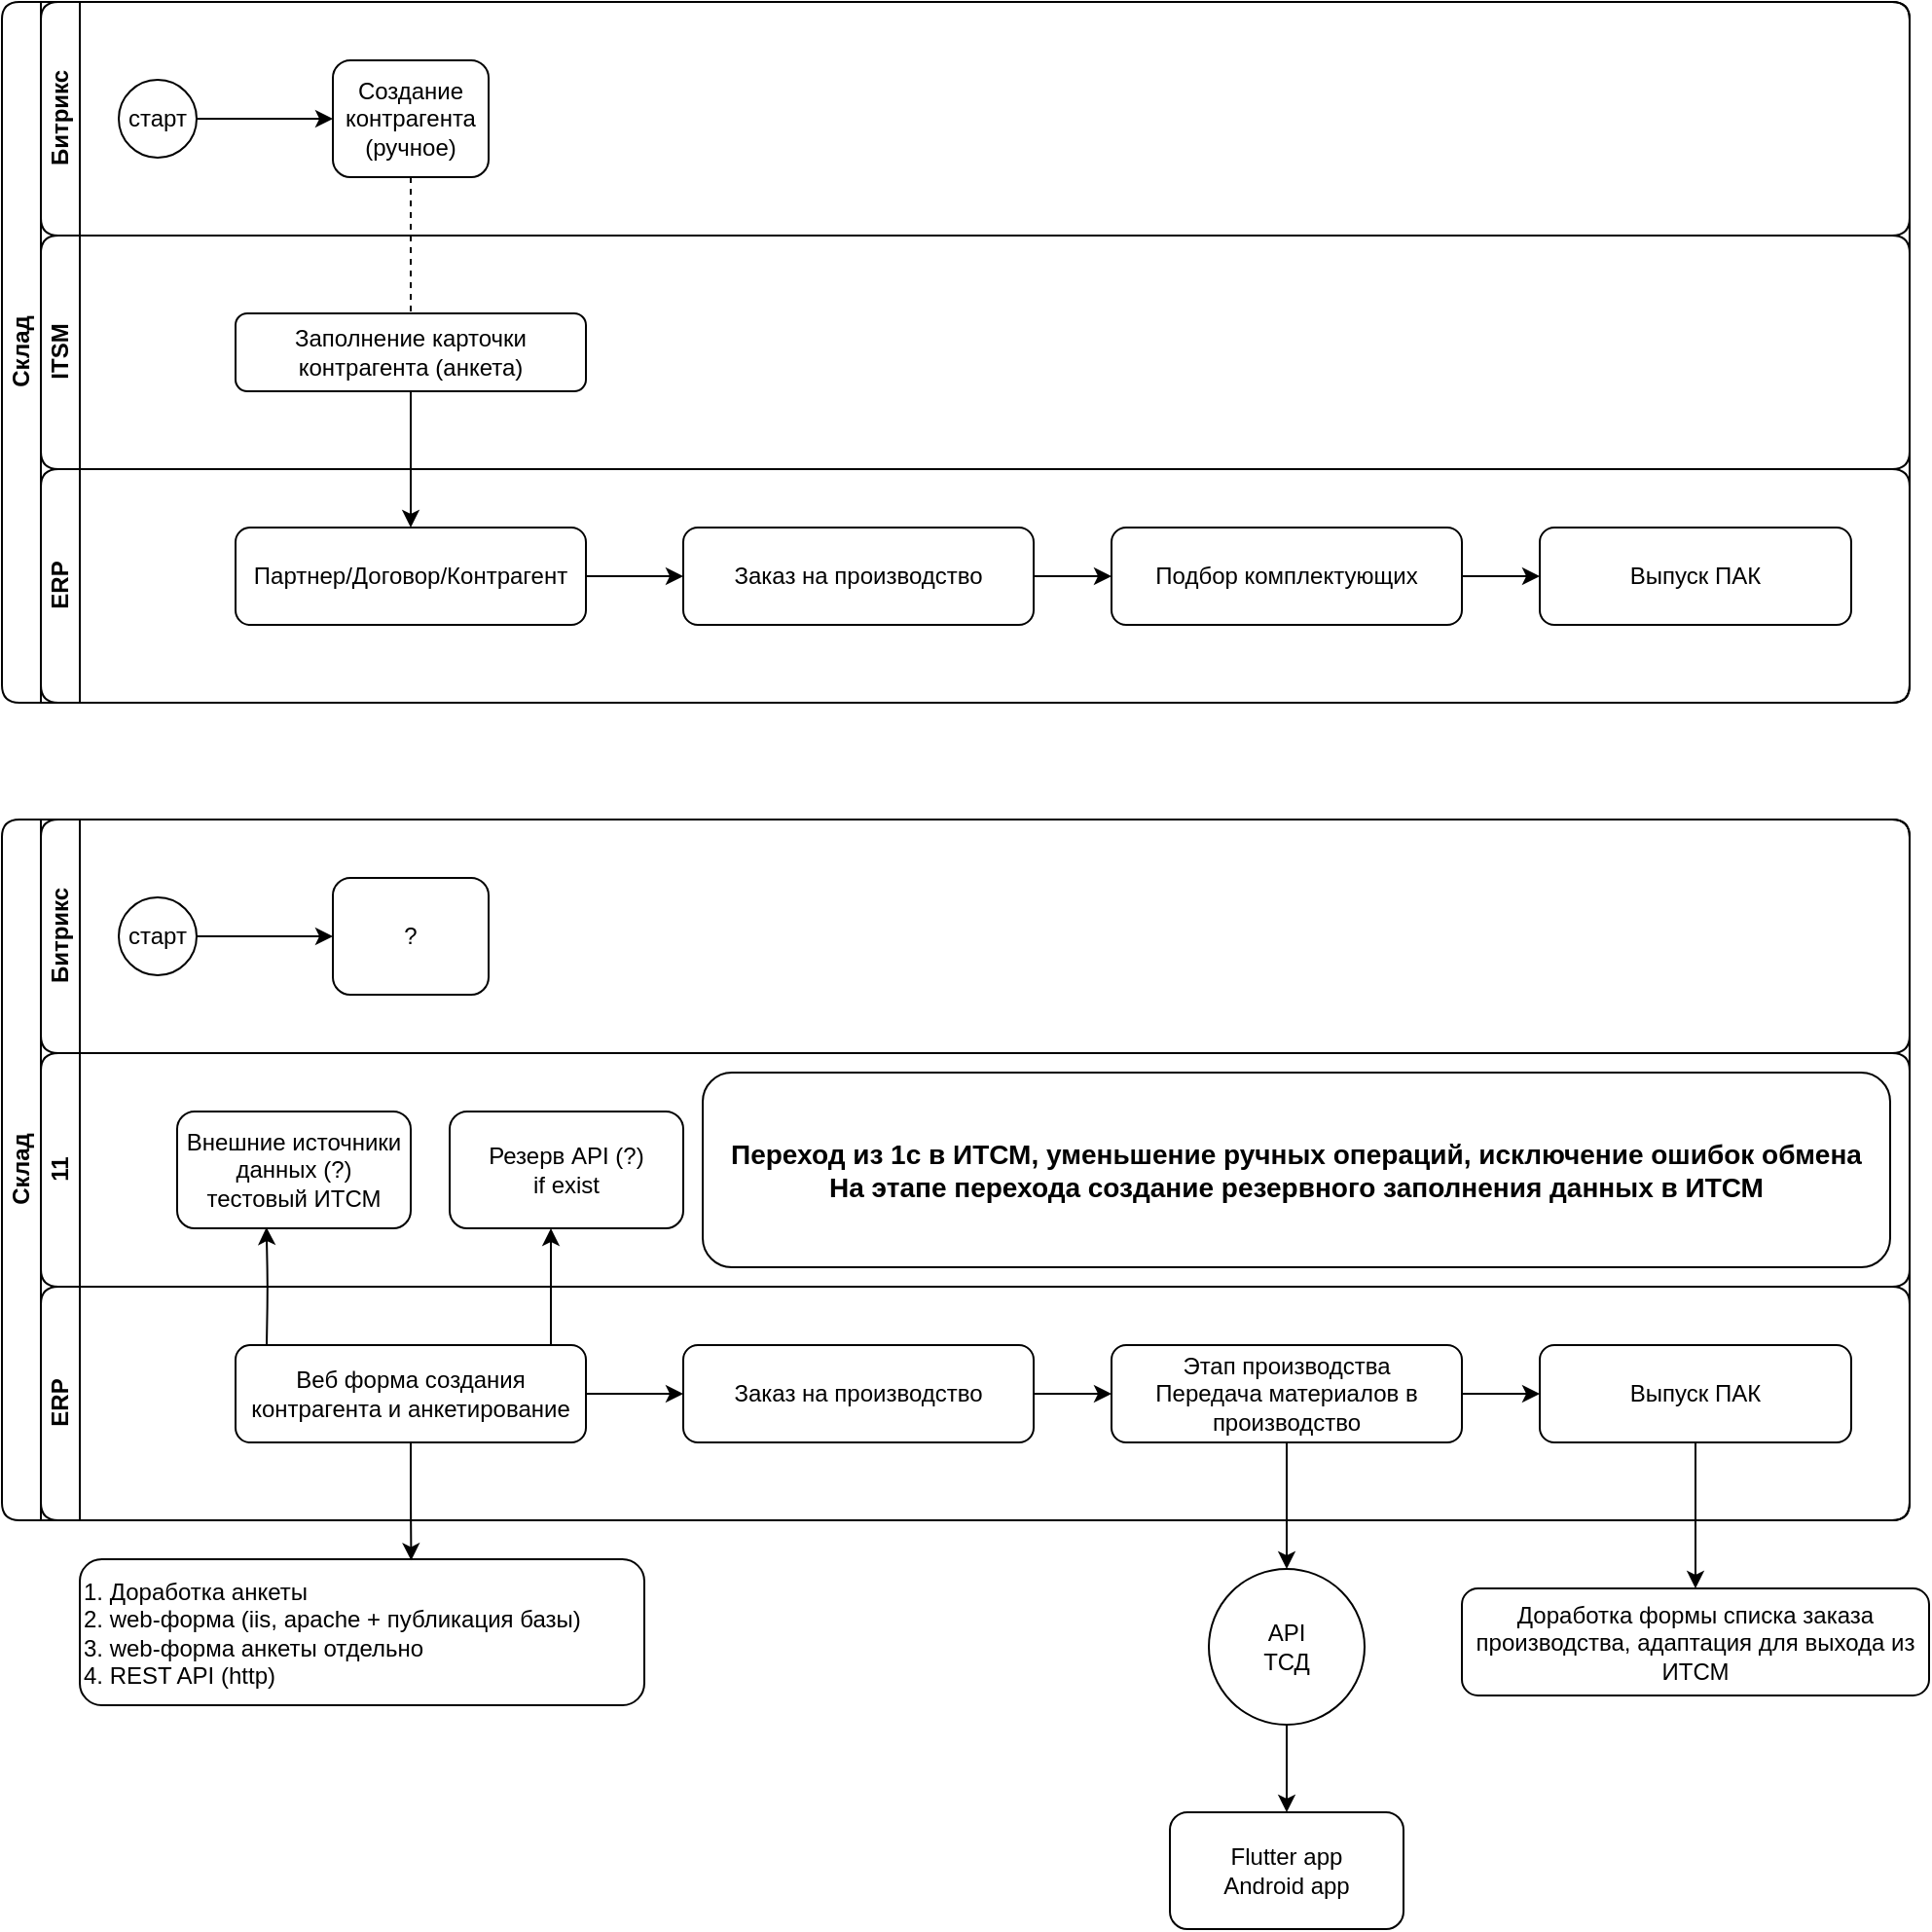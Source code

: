 <mxfile version="24.4.13" type="github">
  <diagram id="prtHgNgQTEPvFCAcTncT" name="Page-1">
    <mxGraphModel dx="1424" dy="823" grid="1" gridSize="10" guides="1" tooltips="1" connect="1" arrows="1" fold="1" page="1" pageScale="1" pageWidth="1169" pageHeight="827" math="0" shadow="0">
      <root>
        <mxCell id="0" />
        <mxCell id="1" parent="0" />
        <mxCell id="dNxyNK7c78bLwvsdeMH5-19" value="Склад" style="swimlane;html=1;childLayout=stackLayout;resizeParent=1;resizeParentMax=0;horizontal=0;startSize=20;horizontalStack=0;rounded=1;labelBackgroundColor=none;" parent="1" vertex="1">
          <mxGeometry x="10" y="120" width="980" height="360" as="geometry" />
        </mxCell>
        <mxCell id="dNxyNK7c78bLwvsdeMH5-27" value="" style="edgeStyle=orthogonalEdgeStyle;rounded=1;orthogonalLoop=1;jettySize=auto;html=1;dashed=1;endArrow=none;endFill=0;labelBackgroundColor=none;fontColor=default;" parent="dNxyNK7c78bLwvsdeMH5-19" source="dNxyNK7c78bLwvsdeMH5-24" target="dNxyNK7c78bLwvsdeMH5-26" edge="1">
          <mxGeometry relative="1" as="geometry" />
        </mxCell>
        <mxCell id="dNxyNK7c78bLwvsdeMH5-20" value="Битрикс" style="swimlane;html=1;startSize=20;horizontal=0;rounded=1;labelBackgroundColor=none;" parent="dNxyNK7c78bLwvsdeMH5-19" vertex="1">
          <mxGeometry x="20" width="960" height="120" as="geometry" />
        </mxCell>
        <mxCell id="dNxyNK7c78bLwvsdeMH5-25" value="" style="edgeStyle=orthogonalEdgeStyle;rounded=1;orthogonalLoop=1;jettySize=auto;html=1;labelBackgroundColor=none;fontColor=default;" parent="dNxyNK7c78bLwvsdeMH5-20" source="dNxyNK7c78bLwvsdeMH5-23" target="dNxyNK7c78bLwvsdeMH5-24" edge="1">
          <mxGeometry relative="1" as="geometry" />
        </mxCell>
        <mxCell id="dNxyNK7c78bLwvsdeMH5-23" value="старт" style="ellipse;whiteSpace=wrap;html=1;rounded=1;labelBackgroundColor=none;" parent="dNxyNK7c78bLwvsdeMH5-20" vertex="1">
          <mxGeometry x="40" y="40" width="40" height="40" as="geometry" />
        </mxCell>
        <mxCell id="dNxyNK7c78bLwvsdeMH5-24" value="Создание контрагента&lt;br&gt;(ручное)" style="rounded=1;whiteSpace=wrap;html=1;fontFamily=Helvetica;fontSize=12;align=center;labelBackgroundColor=none;" parent="dNxyNK7c78bLwvsdeMH5-20" vertex="1">
          <mxGeometry x="150" y="30" width="80" height="60" as="geometry" />
        </mxCell>
        <mxCell id="dNxyNK7c78bLwvsdeMH5-21" value="ITSM" style="swimlane;html=1;startSize=20;horizontal=0;rounded=1;labelBackgroundColor=none;" parent="dNxyNK7c78bLwvsdeMH5-19" vertex="1">
          <mxGeometry x="20" y="120" width="960" height="120" as="geometry" />
        </mxCell>
        <mxCell id="dNxyNK7c78bLwvsdeMH5-26" value="Заполнение карточки контрагента (анкета)" style="rounded=1;whiteSpace=wrap;html=1;fontFamily=Helvetica;fontSize=12;align=center;labelBackgroundColor=none;" parent="dNxyNK7c78bLwvsdeMH5-21" vertex="1">
          <mxGeometry x="100" y="40" width="180" height="40" as="geometry" />
        </mxCell>
        <mxCell id="dNxyNK7c78bLwvsdeMH5-22" value="ERP" style="swimlane;html=1;startSize=20;horizontal=0;rounded=1;labelBackgroundColor=none;" parent="dNxyNK7c78bLwvsdeMH5-19" vertex="1">
          <mxGeometry x="20" y="240" width="960" height="120" as="geometry" />
        </mxCell>
        <mxCell id="hPmgGQFdsRP9vJYZk5yK-7" value="" style="edgeStyle=orthogonalEdgeStyle;rounded=1;orthogonalLoop=1;jettySize=auto;html=1;labelBackgroundColor=none;fontColor=default;" edge="1" parent="dNxyNK7c78bLwvsdeMH5-22" source="hPmgGQFdsRP9vJYZk5yK-3" target="hPmgGQFdsRP9vJYZk5yK-4">
          <mxGeometry relative="1" as="geometry" />
        </mxCell>
        <mxCell id="hPmgGQFdsRP9vJYZk5yK-3" value="Партнер/Договор/Контрагент" style="rounded=1;whiteSpace=wrap;html=1;fontFamily=Helvetica;fontSize=12;align=center;labelBackgroundColor=none;" vertex="1" parent="dNxyNK7c78bLwvsdeMH5-22">
          <mxGeometry x="100" y="30" width="180" height="50" as="geometry" />
        </mxCell>
        <mxCell id="hPmgGQFdsRP9vJYZk5yK-9" value="" style="edgeStyle=orthogonalEdgeStyle;rounded=1;orthogonalLoop=1;jettySize=auto;html=1;labelBackgroundColor=none;fontColor=default;" edge="1" parent="dNxyNK7c78bLwvsdeMH5-22" source="hPmgGQFdsRP9vJYZk5yK-4" target="hPmgGQFdsRP9vJYZk5yK-8">
          <mxGeometry relative="1" as="geometry" />
        </mxCell>
        <mxCell id="hPmgGQFdsRP9vJYZk5yK-4" value="Заказ на производство" style="rounded=1;whiteSpace=wrap;html=1;fontFamily=Helvetica;fontSize=12;align=center;labelBackgroundColor=none;" vertex="1" parent="dNxyNK7c78bLwvsdeMH5-22">
          <mxGeometry x="330" y="30" width="180" height="50" as="geometry" />
        </mxCell>
        <mxCell id="hPmgGQFdsRP9vJYZk5yK-11" value="" style="edgeStyle=orthogonalEdgeStyle;rounded=1;orthogonalLoop=1;jettySize=auto;html=1;labelBackgroundColor=none;fontColor=default;" edge="1" parent="dNxyNK7c78bLwvsdeMH5-22" source="hPmgGQFdsRP9vJYZk5yK-8" target="hPmgGQFdsRP9vJYZk5yK-10">
          <mxGeometry relative="1" as="geometry" />
        </mxCell>
        <mxCell id="hPmgGQFdsRP9vJYZk5yK-8" value="Подбор комплектующих" style="rounded=1;whiteSpace=wrap;html=1;fontFamily=Helvetica;fontSize=12;align=center;labelBackgroundColor=none;" vertex="1" parent="dNxyNK7c78bLwvsdeMH5-22">
          <mxGeometry x="550" y="30" width="180" height="50" as="geometry" />
        </mxCell>
        <mxCell id="hPmgGQFdsRP9vJYZk5yK-10" value="Выпуск ПАК" style="whiteSpace=wrap;html=1;rounded=1;labelBackgroundColor=none;" vertex="1" parent="dNxyNK7c78bLwvsdeMH5-22">
          <mxGeometry x="770" y="30" width="160" height="50" as="geometry" />
        </mxCell>
        <mxCell id="hPmgGQFdsRP9vJYZk5yK-6" value="" style="edgeStyle=orthogonalEdgeStyle;rounded=1;orthogonalLoop=1;jettySize=auto;html=1;labelBackgroundColor=none;fontColor=default;" edge="1" parent="dNxyNK7c78bLwvsdeMH5-19" source="dNxyNK7c78bLwvsdeMH5-26" target="hPmgGQFdsRP9vJYZk5yK-3">
          <mxGeometry relative="1" as="geometry" />
        </mxCell>
        <mxCell id="hPmgGQFdsRP9vJYZk5yK-46" value="Склад" style="swimlane;html=1;childLayout=stackLayout;resizeParent=1;resizeParentMax=0;horizontal=0;startSize=20;horizontalStack=0;rounded=1;labelBackgroundColor=none;" vertex="1" parent="1">
          <mxGeometry x="10" y="540" width="980" height="360" as="geometry" />
        </mxCell>
        <mxCell id="hPmgGQFdsRP9vJYZk5yK-48" value="Битрикс" style="swimlane;html=1;startSize=20;horizontal=0;rounded=1;labelBackgroundColor=none;" vertex="1" parent="hPmgGQFdsRP9vJYZk5yK-46">
          <mxGeometry x="20" width="960" height="120" as="geometry" />
        </mxCell>
        <mxCell id="hPmgGQFdsRP9vJYZk5yK-49" value="" style="edgeStyle=orthogonalEdgeStyle;rounded=1;orthogonalLoop=1;jettySize=auto;html=1;labelBackgroundColor=none;fontColor=default;" edge="1" parent="hPmgGQFdsRP9vJYZk5yK-48" source="hPmgGQFdsRP9vJYZk5yK-50" target="hPmgGQFdsRP9vJYZk5yK-51">
          <mxGeometry relative="1" as="geometry" />
        </mxCell>
        <mxCell id="hPmgGQFdsRP9vJYZk5yK-50" value="старт" style="ellipse;whiteSpace=wrap;html=1;rounded=1;labelBackgroundColor=none;" vertex="1" parent="hPmgGQFdsRP9vJYZk5yK-48">
          <mxGeometry x="40" y="40" width="40" height="40" as="geometry" />
        </mxCell>
        <mxCell id="hPmgGQFdsRP9vJYZk5yK-51" value="?" style="rounded=1;whiteSpace=wrap;html=1;fontFamily=Helvetica;fontSize=12;align=center;labelBackgroundColor=none;" vertex="1" parent="hPmgGQFdsRP9vJYZk5yK-48">
          <mxGeometry x="150" y="30" width="80" height="60" as="geometry" />
        </mxCell>
        <mxCell id="hPmgGQFdsRP9vJYZk5yK-52" value="11" style="swimlane;html=1;startSize=20;horizontal=0;rounded=1;labelBackgroundColor=none;" vertex="1" parent="hPmgGQFdsRP9vJYZk5yK-46">
          <mxGeometry x="20" y="120" width="960" height="120" as="geometry" />
        </mxCell>
        <mxCell id="hPmgGQFdsRP9vJYZk5yK-64" value="Резерв API (?)&lt;div&gt;if exist&lt;/div&gt;" style="whiteSpace=wrap;html=1;rounded=1;labelBackgroundColor=none;" vertex="1" parent="hPmgGQFdsRP9vJYZk5yK-52">
          <mxGeometry x="210" y="30" width="120" height="60" as="geometry" />
        </mxCell>
        <mxCell id="hPmgGQFdsRP9vJYZk5yK-66" value="Внешние источники данных (?)&lt;br&gt;тестовый ИТСМ" style="whiteSpace=wrap;html=1;rounded=1;labelBackgroundColor=none;" vertex="1" parent="hPmgGQFdsRP9vJYZk5yK-52">
          <mxGeometry x="70" y="30" width="120" height="60" as="geometry" />
        </mxCell>
        <mxCell id="hPmgGQFdsRP9vJYZk5yK-83" value="&lt;b style=&quot;font-size: 14px;&quot;&gt;Переход из 1с в ИТСМ, уменьшение ручных операций, исключение ошибок обмена&lt;br&gt;На этапе перехода создание резервного заполнения данных в ИТСМ&lt;/b&gt;" style="rounded=1;whiteSpace=wrap;html=1;" vertex="1" parent="hPmgGQFdsRP9vJYZk5yK-52">
          <mxGeometry x="340" y="10" width="610" height="100" as="geometry" />
        </mxCell>
        <mxCell id="hPmgGQFdsRP9vJYZk5yK-54" value="ERP" style="swimlane;html=1;startSize=20;horizontal=0;rounded=1;labelBackgroundColor=none;" vertex="1" parent="hPmgGQFdsRP9vJYZk5yK-46">
          <mxGeometry x="20" y="240" width="960" height="120" as="geometry" />
        </mxCell>
        <mxCell id="hPmgGQFdsRP9vJYZk5yK-55" value="" style="edgeStyle=orthogonalEdgeStyle;rounded=1;orthogonalLoop=1;jettySize=auto;html=1;labelBackgroundColor=none;fontColor=default;" edge="1" parent="hPmgGQFdsRP9vJYZk5yK-54" source="hPmgGQFdsRP9vJYZk5yK-56" target="hPmgGQFdsRP9vJYZk5yK-58">
          <mxGeometry relative="1" as="geometry" />
        </mxCell>
        <mxCell id="hPmgGQFdsRP9vJYZk5yK-56" value="Веб форма создания контрагента и анкетирование" style="rounded=1;whiteSpace=wrap;html=1;fontFamily=Helvetica;fontSize=12;align=center;labelBackgroundColor=none;" vertex="1" parent="hPmgGQFdsRP9vJYZk5yK-54">
          <mxGeometry x="100" y="30" width="180" height="50" as="geometry" />
        </mxCell>
        <mxCell id="hPmgGQFdsRP9vJYZk5yK-57" value="" style="edgeStyle=orthogonalEdgeStyle;rounded=1;orthogonalLoop=1;jettySize=auto;html=1;labelBackgroundColor=none;fontColor=default;" edge="1" parent="hPmgGQFdsRP9vJYZk5yK-54" source="hPmgGQFdsRP9vJYZk5yK-58" target="hPmgGQFdsRP9vJYZk5yK-60">
          <mxGeometry relative="1" as="geometry" />
        </mxCell>
        <mxCell id="hPmgGQFdsRP9vJYZk5yK-58" value="Заказ на производство" style="rounded=1;whiteSpace=wrap;html=1;fontFamily=Helvetica;fontSize=12;align=center;labelBackgroundColor=none;" vertex="1" parent="hPmgGQFdsRP9vJYZk5yK-54">
          <mxGeometry x="330" y="30" width="180" height="50" as="geometry" />
        </mxCell>
        <mxCell id="hPmgGQFdsRP9vJYZk5yK-59" value="" style="edgeStyle=orthogonalEdgeStyle;rounded=1;orthogonalLoop=1;jettySize=auto;html=1;labelBackgroundColor=none;fontColor=default;" edge="1" parent="hPmgGQFdsRP9vJYZk5yK-54" source="hPmgGQFdsRP9vJYZk5yK-60" target="hPmgGQFdsRP9vJYZk5yK-61">
          <mxGeometry relative="1" as="geometry" />
        </mxCell>
        <mxCell id="hPmgGQFdsRP9vJYZk5yK-60" value="Этап производства&lt;br&gt;Передача материалов в производство" style="rounded=1;whiteSpace=wrap;html=1;fontFamily=Helvetica;fontSize=12;align=center;labelBackgroundColor=none;" vertex="1" parent="hPmgGQFdsRP9vJYZk5yK-54">
          <mxGeometry x="550" y="30" width="180" height="50" as="geometry" />
        </mxCell>
        <mxCell id="hPmgGQFdsRP9vJYZk5yK-61" value="Выпуск ПАК" style="whiteSpace=wrap;html=1;rounded=1;labelBackgroundColor=none;" vertex="1" parent="hPmgGQFdsRP9vJYZk5yK-54">
          <mxGeometry x="770" y="30" width="160" height="50" as="geometry" />
        </mxCell>
        <mxCell id="hPmgGQFdsRP9vJYZk5yK-71" style="edgeStyle=orthogonalEdgeStyle;rounded=1;orthogonalLoop=1;jettySize=auto;html=1;exitX=0.25;exitY=0;exitDx=0;exitDy=0;entryX=0.624;entryY=0.992;entryDx=0;entryDy=0;entryPerimeter=0;labelBackgroundColor=none;fontColor=default;" edge="1" parent="hPmgGQFdsRP9vJYZk5yK-46">
          <mxGeometry relative="1" as="geometry">
            <mxPoint x="136" y="270" as="sourcePoint" />
            <mxPoint x="135.88" y="209.52" as="targetPoint" />
          </mxGeometry>
        </mxCell>
        <mxCell id="hPmgGQFdsRP9vJYZk5yK-72" style="edgeStyle=orthogonalEdgeStyle;rounded=1;orthogonalLoop=1;jettySize=auto;html=1;exitX=0.75;exitY=0;exitDx=0;exitDy=0;labelBackgroundColor=none;fontColor=default;" edge="1" parent="hPmgGQFdsRP9vJYZk5yK-46">
          <mxGeometry relative="1" as="geometry">
            <mxPoint x="282" y="270" as="sourcePoint" />
            <mxPoint x="282" y="210" as="targetPoint" />
            <Array as="points">
              <mxPoint x="282" y="240" />
              <mxPoint x="282" y="240" />
            </Array>
          </mxGeometry>
        </mxCell>
        <mxCell id="hPmgGQFdsRP9vJYZk5yK-76" value="" style="edgeStyle=orthogonalEdgeStyle;rounded=1;orthogonalLoop=1;jettySize=auto;html=1;labelBackgroundColor=none;fontColor=default;" edge="1" parent="1" source="hPmgGQFdsRP9vJYZk5yK-73" target="hPmgGQFdsRP9vJYZk5yK-75">
          <mxGeometry relative="1" as="geometry" />
        </mxCell>
        <mxCell id="hPmgGQFdsRP9vJYZk5yK-73" value="API&lt;div&gt;ТСД&lt;/div&gt;" style="ellipse;whiteSpace=wrap;html=1;rounded=1;labelBackgroundColor=none;" vertex="1" parent="1">
          <mxGeometry x="630" y="925" width="80" height="80" as="geometry" />
        </mxCell>
        <mxCell id="hPmgGQFdsRP9vJYZk5yK-74" value="" style="edgeStyle=orthogonalEdgeStyle;rounded=1;orthogonalLoop=1;jettySize=auto;html=1;labelBackgroundColor=none;fontColor=default;" edge="1" parent="1" source="hPmgGQFdsRP9vJYZk5yK-60" target="hPmgGQFdsRP9vJYZk5yK-73">
          <mxGeometry relative="1" as="geometry" />
        </mxCell>
        <mxCell id="hPmgGQFdsRP9vJYZk5yK-75" value="Flutter app&lt;br&gt;And&lt;span style=&quot;background-color: initial;&quot;&gt;roid app&lt;/span&gt;" style="whiteSpace=wrap;html=1;rounded=1;labelBackgroundColor=none;" vertex="1" parent="1">
          <mxGeometry x="610" y="1050" width="120" height="60" as="geometry" />
        </mxCell>
        <mxCell id="hPmgGQFdsRP9vJYZk5yK-77" value="&lt;div&gt;1. Доработка анкеты&lt;/div&gt;2. web-форма (iis, apache + публикация базы)&lt;div&gt;3. web-форма анкеты отдельно&lt;br&gt;&lt;div&gt;4. REST API (http)&lt;/div&gt;&lt;/div&gt;" style="rounded=1;whiteSpace=wrap;html=1;align=left;labelBackgroundColor=none;" vertex="1" parent="1">
          <mxGeometry x="50" y="920" width="290" height="75" as="geometry" />
        </mxCell>
        <mxCell id="hPmgGQFdsRP9vJYZk5yK-78" value="" style="edgeStyle=orthogonalEdgeStyle;rounded=1;orthogonalLoop=1;jettySize=auto;html=1;entryX=0.587;entryY=0.009;entryDx=0;entryDy=0;entryPerimeter=0;labelBackgroundColor=none;fontColor=default;" edge="1" parent="1" source="hPmgGQFdsRP9vJYZk5yK-56" target="hPmgGQFdsRP9vJYZk5yK-77">
          <mxGeometry relative="1" as="geometry" />
        </mxCell>
        <mxCell id="hPmgGQFdsRP9vJYZk5yK-81" value="Доработка формы списка заказа производства, адаптация для выхода из ИТСМ" style="rounded=1;whiteSpace=wrap;html=1;labelBackgroundColor=none;" vertex="1" parent="1">
          <mxGeometry x="760" y="935" width="240" height="55" as="geometry" />
        </mxCell>
        <mxCell id="hPmgGQFdsRP9vJYZk5yK-82" value="" style="edgeStyle=orthogonalEdgeStyle;rounded=1;orthogonalLoop=1;jettySize=auto;html=1;labelBackgroundColor=none;fontColor=default;" edge="1" parent="1" source="hPmgGQFdsRP9vJYZk5yK-61" target="hPmgGQFdsRP9vJYZk5yK-81">
          <mxGeometry relative="1" as="geometry" />
        </mxCell>
      </root>
    </mxGraphModel>
  </diagram>
</mxfile>
